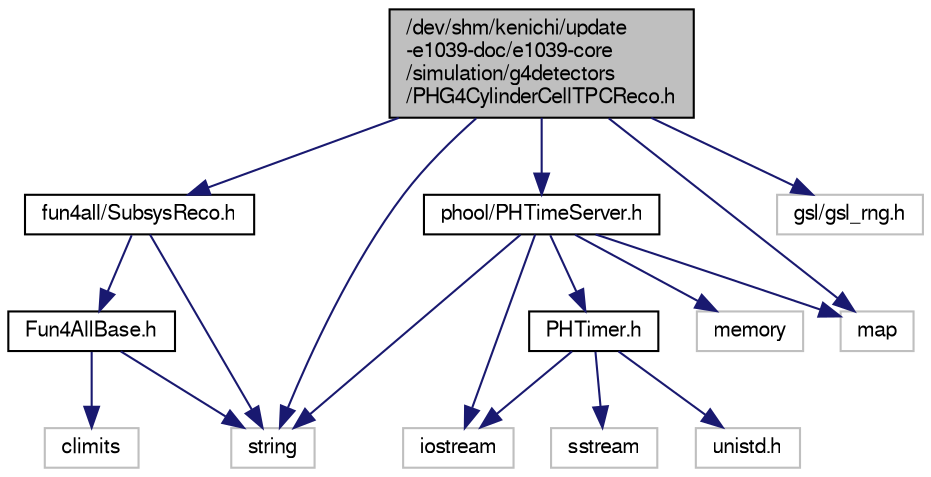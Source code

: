 digraph "/dev/shm/kenichi/update-e1039-doc/e1039-core/simulation/g4detectors/PHG4CylinderCellTPCReco.h"
{
  bgcolor="transparent";
  edge [fontname="FreeSans",fontsize="10",labelfontname="FreeSans",labelfontsize="10"];
  node [fontname="FreeSans",fontsize="10",shape=record];
  Node1 [label="/dev/shm/kenichi/update\l-e1039-doc/e1039-core\l/simulation/g4detectors\l/PHG4CylinderCellTPCReco.h",height=0.2,width=0.4,color="black", fillcolor="grey75", style="filled" fontcolor="black"];
  Node1 -> Node2 [color="midnightblue",fontsize="10",style="solid",fontname="FreeSans"];
  Node2 [label="fun4all/SubsysReco.h",height=0.2,width=0.4,color="black",URL="$d5/dc2/SubsysReco_8h.html"];
  Node2 -> Node3 [color="midnightblue",fontsize="10",style="solid",fontname="FreeSans"];
  Node3 [label="Fun4AllBase.h",height=0.2,width=0.4,color="black",URL="$d2/de7/Fun4AllBase_8h.html"];
  Node3 -> Node4 [color="midnightblue",fontsize="10",style="solid",fontname="FreeSans"];
  Node4 [label="string",height=0.2,width=0.4,color="grey75"];
  Node3 -> Node5 [color="midnightblue",fontsize="10",style="solid",fontname="FreeSans"];
  Node5 [label="climits",height=0.2,width=0.4,color="grey75"];
  Node2 -> Node4 [color="midnightblue",fontsize="10",style="solid",fontname="FreeSans"];
  Node1 -> Node6 [color="midnightblue",fontsize="10",style="solid",fontname="FreeSans"];
  Node6 [label="phool/PHTimeServer.h",height=0.2,width=0.4,color="black",URL="$d9/d36/PHTimeServer_8h.html",tooltip="PHTimer server for accessing external information. "];
  Node6 -> Node7 [color="midnightblue",fontsize="10",style="solid",fontname="FreeSans"];
  Node7 [label="PHTimer.h",height=0.2,width=0.4,color="black",URL="$dc/d26/PHTimer_8h.html",tooltip="high precision timer "];
  Node7 -> Node8 [color="midnightblue",fontsize="10",style="solid",fontname="FreeSans"];
  Node8 [label="iostream",height=0.2,width=0.4,color="grey75"];
  Node7 -> Node9 [color="midnightblue",fontsize="10",style="solid",fontname="FreeSans"];
  Node9 [label="sstream",height=0.2,width=0.4,color="grey75"];
  Node7 -> Node10 [color="midnightblue",fontsize="10",style="solid",fontname="FreeSans"];
  Node10 [label="unistd.h",height=0.2,width=0.4,color="grey75"];
  Node6 -> Node8 [color="midnightblue",fontsize="10",style="solid",fontname="FreeSans"];
  Node6 -> Node4 [color="midnightblue",fontsize="10",style="solid",fontname="FreeSans"];
  Node6 -> Node11 [color="midnightblue",fontsize="10",style="solid",fontname="FreeSans"];
  Node11 [label="map",height=0.2,width=0.4,color="grey75"];
  Node6 -> Node12 [color="midnightblue",fontsize="10",style="solid",fontname="FreeSans"];
  Node12 [label="memory",height=0.2,width=0.4,color="grey75"];
  Node1 -> Node13 [color="midnightblue",fontsize="10",style="solid",fontname="FreeSans"];
  Node13 [label="gsl/gsl_rng.h",height=0.2,width=0.4,color="grey75"];
  Node1 -> Node4 [color="midnightblue",fontsize="10",style="solid",fontname="FreeSans"];
  Node1 -> Node11 [color="midnightblue",fontsize="10",style="solid",fontname="FreeSans"];
}
